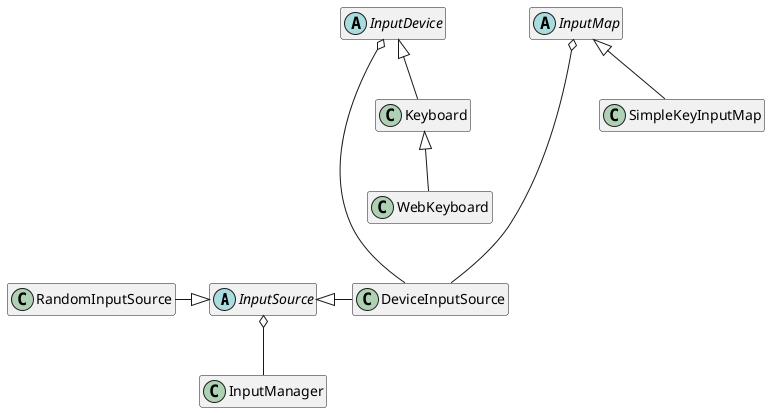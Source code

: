 /'
 ' Copyright (c) 2022 Michael Federczuk
 ' SPDX-License-Identifier: CC-BY-SA-4.0
 '/

@startuml input-management-system-diagram

hide empty members


abstract class InputSource
class InputManager

InputSource o-- InputManager


class RandomInputSource
InputSource <|-left- RandomInputSource


abstract class InputDevice
abstract class InputMap

class DeviceInputSource

InputSource <|-right- DeviceInputSource
InputDevice o---- DeviceInputSource
InputMap o---- DeviceInputSource


class SimpleKeyInputMap extends InputMap


class Keyboard extends InputDevice

class WebKeyboard extends Keyboard

@enduml

